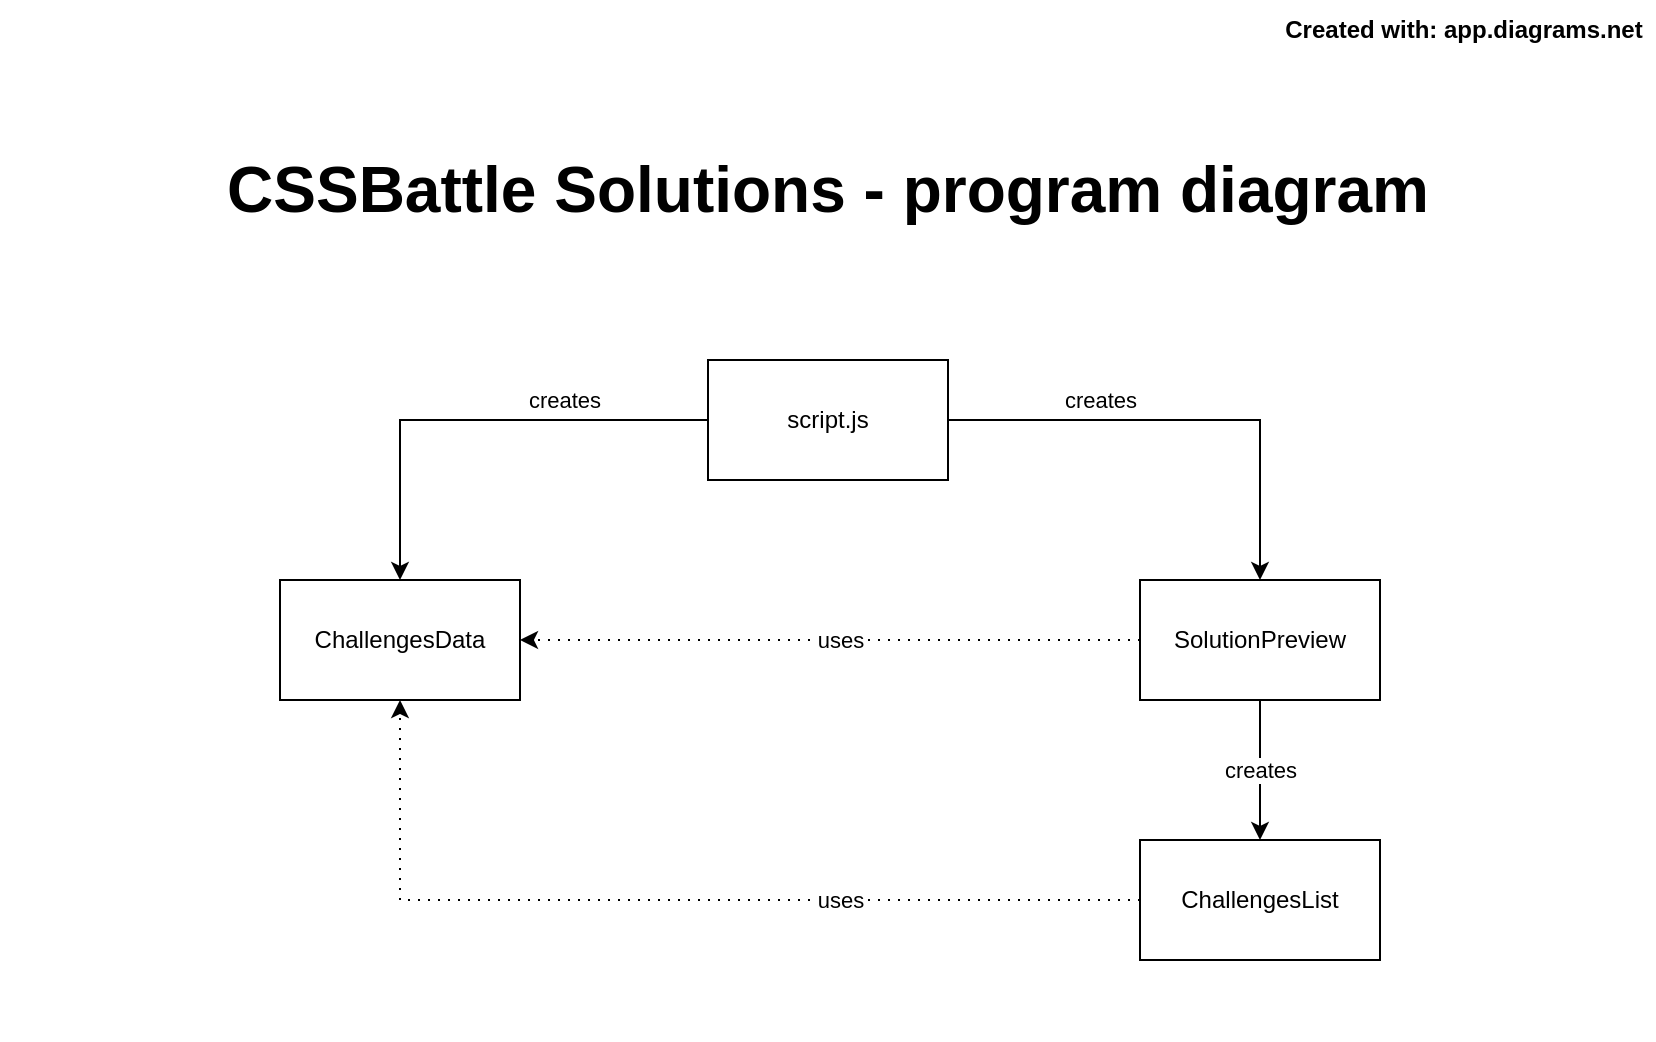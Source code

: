 <mxfile version="24.2.5" type="device">
  <diagram name="Strona-1" id="mOGhw_kaDy-jFeSj4dUU">
    <mxGraphModel dx="1016" dy="521" grid="1" gridSize="10" guides="1" tooltips="1" connect="1" arrows="1" fold="1" page="1" pageScale="1" pageWidth="827" pageHeight="1169" background="#ffffff" math="0" shadow="0">
      <root>
        <mxCell id="0" />
        <mxCell id="1" parent="0" />
        <mxCell id="FnCTYT4J3TpVENLpEvIC-10" value="creates" style="edgeStyle=orthogonalEdgeStyle;rounded=0;orthogonalLoop=1;jettySize=auto;html=1;entryX=0.5;entryY=0;entryDx=0;entryDy=0;" parent="1" source="FnCTYT4J3TpVENLpEvIC-2" target="FnCTYT4J3TpVENLpEvIC-5" edge="1">
          <mxGeometry x="-0.385" y="-10" relative="1" as="geometry">
            <mxPoint x="160" y="340" as="targetPoint" />
            <mxPoint as="offset" />
          </mxGeometry>
        </mxCell>
        <mxCell id="FnCTYT4J3TpVENLpEvIC-11" value="creates" style="edgeStyle=orthogonalEdgeStyle;rounded=0;orthogonalLoop=1;jettySize=auto;html=1;entryX=0.5;entryY=0;entryDx=0;entryDy=0;" parent="1" source="FnCTYT4J3TpVENLpEvIC-2" target="FnCTYT4J3TpVENLpEvIC-4" edge="1">
          <mxGeometry x="-0.356" y="10" relative="1" as="geometry">
            <mxPoint as="offset" />
          </mxGeometry>
        </mxCell>
        <mxCell id="FnCTYT4J3TpVENLpEvIC-2" value="script.js" style="rounded=0;whiteSpace=wrap;html=1;" parent="1" vertex="1">
          <mxGeometry x="354" y="180" width="120" height="60" as="geometry" />
        </mxCell>
        <mxCell id="7QKjd7iXQyomto01nlFi-2" value="creates" style="edgeStyle=orthogonalEdgeStyle;rounded=0;orthogonalLoop=1;jettySize=auto;html=1;exitX=0.5;exitY=1;exitDx=0;exitDy=0;entryX=0.5;entryY=0;entryDx=0;entryDy=0;" edge="1" parent="1" source="FnCTYT4J3TpVENLpEvIC-4" target="7QKjd7iXQyomto01nlFi-1">
          <mxGeometry relative="1" as="geometry" />
        </mxCell>
        <mxCell id="7QKjd7iXQyomto01nlFi-4" value="uses" style="edgeStyle=orthogonalEdgeStyle;rounded=0;orthogonalLoop=1;jettySize=auto;html=1;exitX=0;exitY=0.5;exitDx=0;exitDy=0;entryX=1;entryY=0.5;entryDx=0;entryDy=0;dashed=1;dashPattern=1 4;" edge="1" parent="1" source="FnCTYT4J3TpVENLpEvIC-4" target="FnCTYT4J3TpVENLpEvIC-5">
          <mxGeometry x="-0.032" relative="1" as="geometry">
            <mxPoint as="offset" />
          </mxGeometry>
        </mxCell>
        <mxCell id="FnCTYT4J3TpVENLpEvIC-4" value="SolutionPreview" style="rounded=0;whiteSpace=wrap;html=1;" parent="1" vertex="1">
          <mxGeometry x="570" y="290" width="120" height="60" as="geometry" />
        </mxCell>
        <mxCell id="FnCTYT4J3TpVENLpEvIC-5" value="ChallengesData" style="rounded=0;whiteSpace=wrap;html=1;" parent="1" vertex="1">
          <mxGeometry x="140" y="290" width="120" height="60" as="geometry" />
        </mxCell>
        <UserObject label="Created with: app.diagrams.net" link="app.diagrams.net" id="FnCTYT4J3TpVENLpEvIC-16">
          <mxCell style="text;html=1;strokeColor=none;fillColor=none;align=center;verticalAlign=middle;whiteSpace=wrap;rounded=0;fontStyle=1" parent="1" vertex="1">
            <mxGeometry x="637" width="190" height="30" as="geometry" />
          </mxCell>
        </UserObject>
        <mxCell id="FnCTYT4J3TpVENLpEvIC-33" value="CSSBattle Solutions - program diagram" style="text;html=1;strokeColor=none;fillColor=none;align=center;verticalAlign=middle;whiteSpace=wrap;rounded=0;fontSize=32;fontStyle=1" parent="1" vertex="1">
          <mxGeometry x="84" y="70" width="660" height="50" as="geometry" />
        </mxCell>
        <mxCell id="FnCTYT4J3TpVENLpEvIC-39" value="&amp;nbsp;" style="text;html=1;strokeColor=none;fillColor=none;align=center;verticalAlign=middle;whiteSpace=wrap;rounded=0;" parent="1" vertex="1">
          <mxGeometry width="60" height="30" as="geometry" />
        </mxCell>
        <mxCell id="FnCTYT4J3TpVENLpEvIC-40" value="&amp;nbsp;" style="text;html=1;strokeColor=none;fillColor=none;align=center;verticalAlign=middle;whiteSpace=wrap;rounded=0;" parent="1" vertex="1">
          <mxGeometry y="490" width="60" height="30" as="geometry" />
        </mxCell>
        <mxCell id="7QKjd7iXQyomto01nlFi-5" value="uses" style="edgeStyle=orthogonalEdgeStyle;rounded=0;orthogonalLoop=1;jettySize=auto;html=1;exitX=0;exitY=0.5;exitDx=0;exitDy=0;entryX=0.5;entryY=1;entryDx=0;entryDy=0;dashed=1;dashPattern=1 4;" edge="1" parent="1" source="7QKjd7iXQyomto01nlFi-1" target="FnCTYT4J3TpVENLpEvIC-5">
          <mxGeometry x="-0.362" relative="1" as="geometry">
            <mxPoint as="offset" />
          </mxGeometry>
        </mxCell>
        <mxCell id="7QKjd7iXQyomto01nlFi-1" value="ChallengesList" style="rounded=0;whiteSpace=wrap;html=1;" vertex="1" parent="1">
          <mxGeometry x="570" y="420" width="120" height="60" as="geometry" />
        </mxCell>
      </root>
    </mxGraphModel>
  </diagram>
</mxfile>
